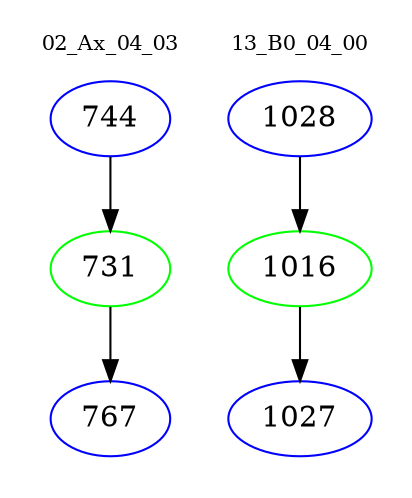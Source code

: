digraph{
subgraph cluster_0 {
color = white
label = "02_Ax_04_03";
fontsize=10;
T0_744 [label="744", color="blue"]
T0_744 -> T0_731 [color="black"]
T0_731 [label="731", color="green"]
T0_731 -> T0_767 [color="black"]
T0_767 [label="767", color="blue"]
}
subgraph cluster_1 {
color = white
label = "13_B0_04_00";
fontsize=10;
T1_1028 [label="1028", color="blue"]
T1_1028 -> T1_1016 [color="black"]
T1_1016 [label="1016", color="green"]
T1_1016 -> T1_1027 [color="black"]
T1_1027 [label="1027", color="blue"]
}
}
